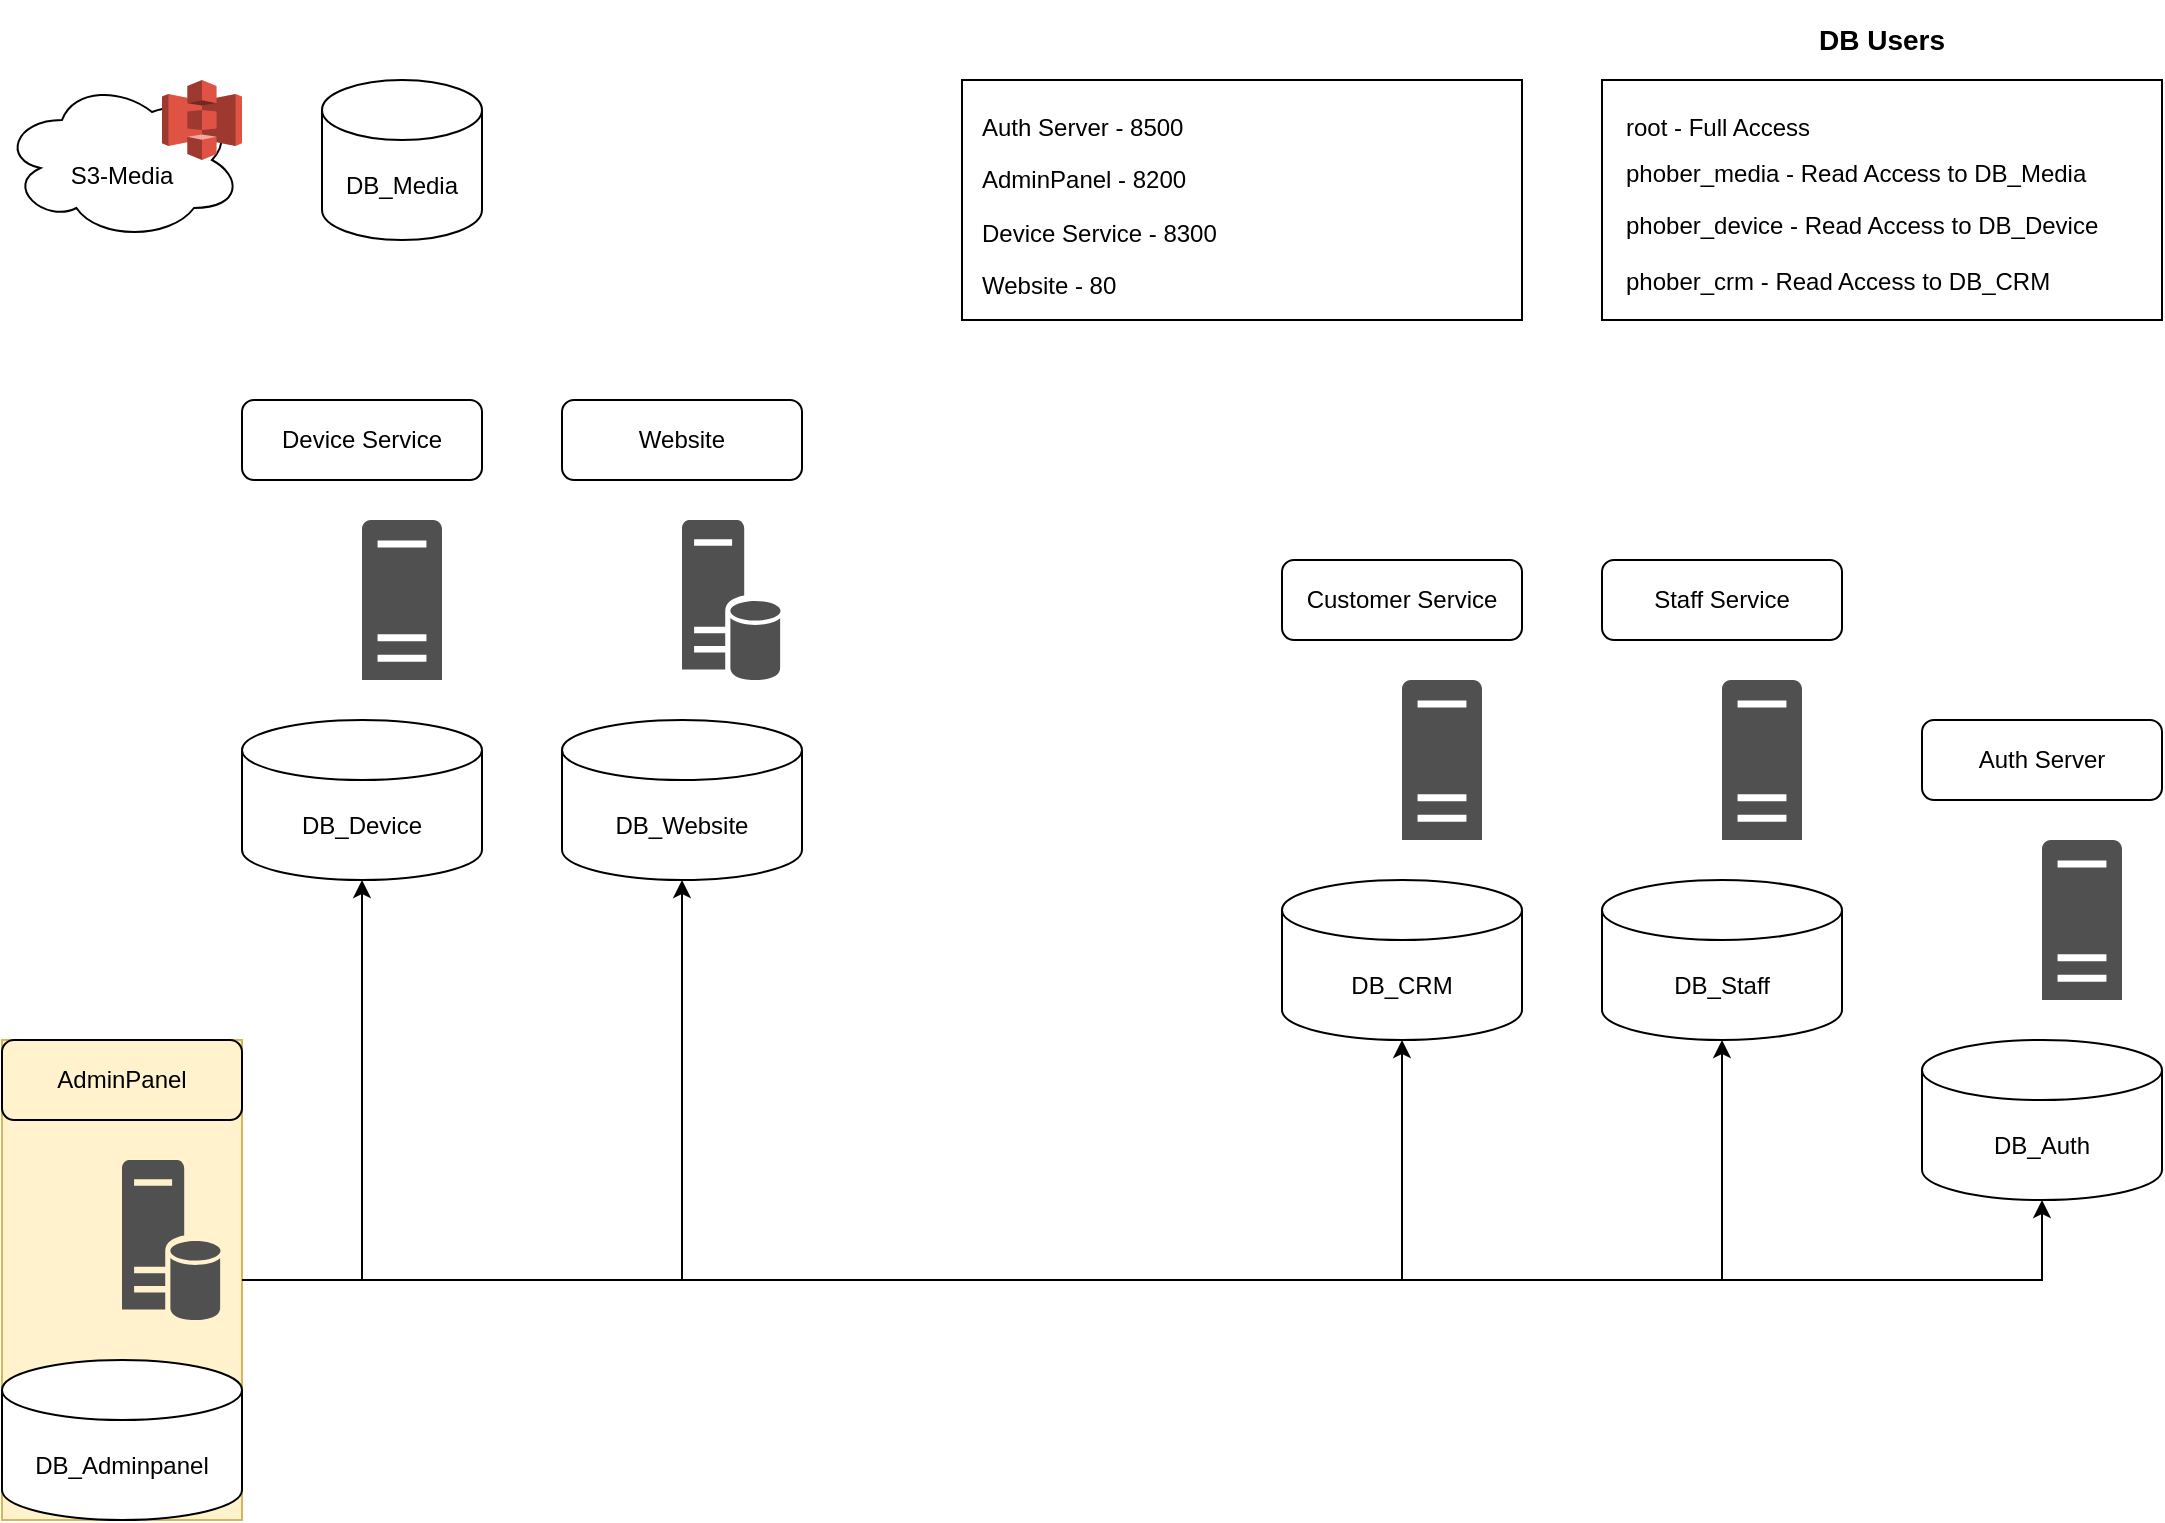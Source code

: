 <mxfile version="17.2.4" type="github" pages="3">
  <diagram id="SwhbsFWj8uXTI4qjEU29" name="Idea">
    <mxGraphModel dx="1171" dy="713" grid="1" gridSize="10" guides="1" tooltips="1" connect="1" arrows="1" fold="1" page="1" pageScale="1" pageWidth="1169" pageHeight="827" math="0" shadow="0">
      <root>
        <mxCell id="0" />
        <mxCell id="1" parent="0" />
        <mxCell id="eUcB_I841KXRyvso8_sk-4" value="DB_Media" style="shape=cylinder3;whiteSpace=wrap;html=1;boundedLbl=1;backgroundOutline=1;size=15;" parent="1" vertex="1">
          <mxGeometry x="200" y="40" width="80" height="80" as="geometry" />
        </mxCell>
        <mxCell id="ug-r2kqgYafla9vCd7H7-11" value="" style="group" parent="1" vertex="1" connectable="0">
          <mxGeometry x="40" y="40" width="120" height="80" as="geometry" />
        </mxCell>
        <mxCell id="eUcB_I841KXRyvso8_sk-5" value="&lt;br&gt;S3-Media" style="ellipse;shape=cloud;whiteSpace=wrap;html=1;" parent="ug-r2kqgYafla9vCd7H7-11" vertex="1">
          <mxGeometry width="120" height="80" as="geometry" />
        </mxCell>
        <mxCell id="187vfeRC4IGOOJgPZB19-1" value="" style="outlineConnect=0;dashed=0;verticalLabelPosition=bottom;verticalAlign=top;align=center;html=1;shape=mxgraph.aws3.s3;fillColor=#E05243;gradientColor=none;" parent="ug-r2kqgYafla9vCd7H7-11" vertex="1">
          <mxGeometry x="80" width="40" height="40" as="geometry" />
        </mxCell>
        <mxCell id="ug-r2kqgYafla9vCd7H7-12" value="" style="group;labelBackgroundColor=none;labelBorderColor=none;fontColor=default;" parent="1" vertex="1" connectable="0">
          <mxGeometry x="40" y="520" width="120" height="240" as="geometry" />
        </mxCell>
        <mxCell id="5u70jstAUNzke8DoentI-11" value="" style="rounded=0;whiteSpace=wrap;html=1;fillColor=#fff2cc;strokeColor=#d6b656;shadow=0;sketch=0;glass=0;" vertex="1" parent="ug-r2kqgYafla9vCd7H7-12">
          <mxGeometry width="120" height="240" as="geometry" />
        </mxCell>
        <mxCell id="eUcB_I841KXRyvso8_sk-1" value="AdminPanel" style="rounded=1;whiteSpace=wrap;html=1;fillColor=none;" parent="ug-r2kqgYafla9vCd7H7-12" vertex="1">
          <mxGeometry width="120" height="40" as="geometry" />
        </mxCell>
        <UserObject label="" id="ug-r2kqgYafla9vCd7H7-4">
          <mxCell style="group" parent="ug-r2kqgYafla9vCd7H7-12" vertex="1" connectable="0">
            <mxGeometry x="10" y="60" width="100" height="80" as="geometry" />
          </mxCell>
        </UserObject>
        <mxCell id="ug-r2kqgYafla9vCd7H7-5" value="" style="sketch=0;pointerEvents=1;shadow=0;dashed=0;html=1;strokeColor=none;fillColor=#505050;labelPosition=center;verticalLabelPosition=bottom;verticalAlign=top;outlineConnect=0;align=center;shape=mxgraph.office.servers.database_server;rounded=0;fontSize=13;" parent="ug-r2kqgYafla9vCd7H7-4" vertex="1">
          <mxGeometry x="50" width="50" height="80" as="geometry" />
        </mxCell>
        <mxCell id="ug-r2kqgYafla9vCd7H7-7" value="" style="shape=image;html=1;verticalAlign=top;verticalLabelPosition=bottom;labelBackgroundColor=#ffffff;imageAspect=0;aspect=fixed;image=https://cdn4.iconfinder.com/data/icons/logos-3/568/php-logo-128.png" parent="ug-r2kqgYafla9vCd7H7-4" vertex="1">
          <mxGeometry x="10" y="10" width="30" height="30" as="geometry" />
        </mxCell>
        <mxCell id="ug-r2kqgYafla9vCd7H7-8" value="" style="shape=image;html=1;verticalAlign=top;verticalLabelPosition=bottom;labelBackgroundColor=#ffffff;imageAspect=0;aspect=fixed;image=https://cdn3.iconfinder.com/data/icons/popular-services-brands/512/laravel-128.png" parent="ug-r2kqgYafla9vCd7H7-4" vertex="1">
          <mxGeometry x="10" y="40" width="30" height="30" as="geometry" />
        </mxCell>
        <mxCell id="ug-r2kqgYafla9vCd7H7-9" value="DB_Adminpanel" style="shape=cylinder3;whiteSpace=wrap;html=1;boundedLbl=1;backgroundOutline=1;size=15;" parent="ug-r2kqgYafla9vCd7H7-12" vertex="1">
          <mxGeometry y="160" width="120" height="80" as="geometry" />
        </mxCell>
        <mxCell id="bWf3XHARxma28C-KWlei-1" value="" style="group" parent="1" vertex="1" connectable="0">
          <mxGeometry x="840" width="280" height="160" as="geometry" />
        </mxCell>
        <mxCell id="ug-r2kqgYafla9vCd7H7-2" value="&lt;p style=&quot;line-height: 0.9 ; font-size: 12px&quot;&gt;&lt;span style=&quot;font-size: 12px&quot;&gt;root - Full Access&lt;/span&gt;&lt;/p&gt;&lt;p style=&quot;line-height: 0.9 ; font-size: 12px&quot;&gt;&lt;span style=&quot;font-size: 12px&quot;&gt;phober_media - Read Access to DB_Media&lt;/span&gt;&lt;br style=&quot;font-size: 12px&quot;&gt;&lt;/p&gt;&lt;p style=&quot;line-height: 1.4 ; font-size: 12px&quot;&gt;phober_device - Read Access to DB_Device&lt;/p&gt;&lt;p style=&quot;line-height: 1.4 ; font-size: 12px&quot;&gt;phober_crm - Read Access to DB_CRM&lt;/p&gt;&lt;p style=&quot;font-size: 12px&quot;&gt;&lt;/p&gt;" style="rounded=0;whiteSpace=wrap;html=1;align=left;verticalAlign=top;fontSize=12;spacingRight=0;spacingLeft=10;" parent="bWf3XHARxma28C-KWlei-1" vertex="1">
          <mxGeometry y="40" width="280" height="120" as="geometry" />
        </mxCell>
        <mxCell id="ug-r2kqgYafla9vCd7H7-3" value="DB Users" style="text;html=1;strokeColor=none;fillColor=none;align=center;verticalAlign=middle;whiteSpace=wrap;rounded=0;fontSize=14;fontStyle=1" parent="bWf3XHARxma28C-KWlei-1" vertex="1">
          <mxGeometry x="80" width="120" height="40" as="geometry" />
        </mxCell>
        <mxCell id="8z5ws6QsDyDKcSSMqBQu-11" value="&lt;p style=&quot;line-height: 1.2&quot;&gt;Auth Server - 8500&lt;/p&gt;&lt;p style=&quot;line-height: 1.2&quot;&gt;&lt;span&gt;AdminPanel - 8200&lt;/span&gt;&lt;/p&gt;&lt;p style=&quot;line-height: 1.2&quot;&gt;&lt;span&gt;Device Service - 8300&lt;/span&gt;&lt;/p&gt;&lt;p style=&quot;line-height: 1.2&quot;&gt;&lt;span&gt;Website - 80&lt;/span&gt;&lt;/p&gt;" style="rounded=0;align=left;labelPosition=center;verticalLabelPosition=middle;verticalAlign=top;spacing=0;spacingLeft=10;spacingTop=0;html=1;whiteSpace=wrap;" parent="1" vertex="1">
          <mxGeometry x="520" y="40" width="280" height="120" as="geometry" />
        </mxCell>
        <mxCell id="5u70jstAUNzke8DoentI-9" value="" style="group" vertex="1" connectable="0" parent="1">
          <mxGeometry x="320" y="200" width="120" height="240" as="geometry" />
        </mxCell>
        <mxCell id="5u70jstAUNzke8DoentI-1" value="" style="group" vertex="1" connectable="0" parent="5u70jstAUNzke8DoentI-9">
          <mxGeometry width="120" height="140" as="geometry" />
        </mxCell>
        <mxCell id="5u70jstAUNzke8DoentI-2" value="Website" style="rounded=1;whiteSpace=wrap;html=1;" vertex="1" parent="5u70jstAUNzke8DoentI-1">
          <mxGeometry width="120" height="40" as="geometry" />
        </mxCell>
        <UserObject label="" id="5u70jstAUNzke8DoentI-3">
          <mxCell style="group" vertex="1" connectable="0" parent="5u70jstAUNzke8DoentI-1">
            <mxGeometry x="10" y="60" width="100" height="80" as="geometry" />
          </mxCell>
        </UserObject>
        <mxCell id="5u70jstAUNzke8DoentI-5" value="" style="shape=image;html=1;verticalAlign=top;verticalLabelPosition=bottom;labelBackgroundColor=#ffffff;imageAspect=0;aspect=fixed;image=https://cdn3.iconfinder.com/data/icons/popular-services-brands/512/laravel-128.png" vertex="1" parent="5u70jstAUNzke8DoentI-3">
          <mxGeometry x="11.88" y="44" width="30" height="30" as="geometry" />
        </mxCell>
        <mxCell id="5u70jstAUNzke8DoentI-6" value="" style="shape=image;html=1;verticalAlign=top;verticalLabelPosition=bottom;labelBackgroundColor=#ffffff;imageAspect=0;aspect=fixed;image=https://cdn4.iconfinder.com/data/icons/logos-3/568/php-logo-128.png" vertex="1" parent="5u70jstAUNzke8DoentI-3">
          <mxGeometry x="11.88" y="10" width="30" height="30" as="geometry" />
        </mxCell>
        <mxCell id="5u70jstAUNzke8DoentI-7" value="" style="sketch=0;pointerEvents=1;shadow=0;dashed=0;html=1;strokeColor=none;fillColor=#505050;labelPosition=center;verticalLabelPosition=bottom;verticalAlign=top;outlineConnect=0;align=center;shape=mxgraph.office.servers.database_server;rounded=0;fontSize=13;" vertex="1" parent="5u70jstAUNzke8DoentI-3">
          <mxGeometry x="50" width="50" height="80" as="geometry" />
        </mxCell>
        <mxCell id="5u70jstAUNzke8DoentI-8" value="DB_Website" style="shape=cylinder3;whiteSpace=wrap;html=1;boundedLbl=1;backgroundOutline=1;size=15;" vertex="1" parent="5u70jstAUNzke8DoentI-9">
          <mxGeometry y="160" width="120" height="80" as="geometry" />
        </mxCell>
        <mxCell id="5u70jstAUNzke8DoentI-10" value="" style="group" vertex="1" connectable="0" parent="1">
          <mxGeometry x="1000" y="360" width="120" height="240" as="geometry" />
        </mxCell>
        <mxCell id="bWf3XHARxma28C-KWlei-2" value="DB_Auth" style="shape=cylinder3;whiteSpace=wrap;html=1;boundedLbl=1;backgroundOutline=1;size=15;" parent="5u70jstAUNzke8DoentI-10" vertex="1">
          <mxGeometry y="160" width="120" height="80" as="geometry" />
        </mxCell>
        <mxCell id="8z5ws6QsDyDKcSSMqBQu-3" value="" style="group" parent="5u70jstAUNzke8DoentI-10" vertex="1" connectable="0">
          <mxGeometry width="120" height="140" as="geometry" />
        </mxCell>
        <mxCell id="8z5ws6QsDyDKcSSMqBQu-4" value="Auth Server" style="rounded=1;whiteSpace=wrap;html=1;" parent="8z5ws6QsDyDKcSSMqBQu-3" vertex="1">
          <mxGeometry width="120" height="40" as="geometry" />
        </mxCell>
        <UserObject label="" id="8z5ws6QsDyDKcSSMqBQu-5">
          <mxCell style="group" parent="8z5ws6QsDyDKcSSMqBQu-3" vertex="1" connectable="0">
            <mxGeometry x="10" y="60" width="100" height="80" as="geometry" />
          </mxCell>
        </UserObject>
        <mxCell id="8z5ws6QsDyDKcSSMqBQu-6" value="" style="sketch=0;pointerEvents=1;shadow=0;dashed=0;html=1;strokeColor=none;fillColor=#505050;labelPosition=center;verticalLabelPosition=bottom;verticalAlign=top;outlineConnect=0;align=center;shape=mxgraph.office.servers.server_generic;" parent="8z5ws6QsDyDKcSSMqBQu-5" vertex="1">
          <mxGeometry x="50" width="40" height="80" as="geometry" />
        </mxCell>
        <mxCell id="8z5ws6QsDyDKcSSMqBQu-9" value="" style="shape=image;verticalLabelPosition=bottom;labelBackgroundColor=default;verticalAlign=top;aspect=fixed;imageAspect=0;image=https://cdn.freebiesupply.com/logos/large/2x/lumen-1-logo-png-transparent.png;" parent="8z5ws6QsDyDKcSSMqBQu-5" vertex="1">
          <mxGeometry x="19.41" y="44" width="14.94" height="30" as="geometry" />
        </mxCell>
        <mxCell id="8z5ws6QsDyDKcSSMqBQu-10" value="" style="shape=image;html=1;verticalAlign=top;verticalLabelPosition=bottom;labelBackgroundColor=#ffffff;imageAspect=0;aspect=fixed;image=https://cdn4.iconfinder.com/data/icons/logos-3/568/php-logo-128.png" parent="8z5ws6QsDyDKcSSMqBQu-5" vertex="1">
          <mxGeometry x="11.88" y="10" width="30" height="30" as="geometry" />
        </mxCell>
        <mxCell id="5u70jstAUNzke8DoentI-18" value="" style="group" vertex="1" connectable="0" parent="1">
          <mxGeometry x="680" y="280" width="120" height="240" as="geometry" />
        </mxCell>
        <mxCell id="5u70jstAUNzke8DoentI-12" value="" style="group" vertex="1" connectable="0" parent="5u70jstAUNzke8DoentI-18">
          <mxGeometry width="120" height="140" as="geometry" />
        </mxCell>
        <mxCell id="5u70jstAUNzke8DoentI-13" value="Customer Service" style="rounded=1;whiteSpace=wrap;html=1;" vertex="1" parent="5u70jstAUNzke8DoentI-12">
          <mxGeometry width="120" height="40" as="geometry" />
        </mxCell>
        <UserObject label="" id="5u70jstAUNzke8DoentI-14">
          <mxCell style="group" vertex="1" connectable="0" parent="5u70jstAUNzke8DoentI-12">
            <mxGeometry x="10" y="60" width="100" height="80" as="geometry" />
          </mxCell>
        </UserObject>
        <mxCell id="5u70jstAUNzke8DoentI-15" value="" style="sketch=0;pointerEvents=1;shadow=0;dashed=0;html=1;strokeColor=none;fillColor=#505050;labelPosition=center;verticalLabelPosition=bottom;verticalAlign=top;outlineConnect=0;align=center;shape=mxgraph.office.servers.server_generic;" vertex="1" parent="5u70jstAUNzke8DoentI-14">
          <mxGeometry x="50" width="40" height="80" as="geometry" />
        </mxCell>
        <mxCell id="5u70jstAUNzke8DoentI-16" value="" style="shape=image;html=1;verticalAlign=top;verticalLabelPosition=bottom;labelBackgroundColor=#ffffff;imageAspect=0;aspect=fixed;image=https://cdn3.iconfinder.com/data/icons/popular-services-brands/512/laravel-128.png" vertex="1" parent="5u70jstAUNzke8DoentI-14">
          <mxGeometry x="11.88" y="44" width="30" height="30" as="geometry" />
        </mxCell>
        <mxCell id="5u70jstAUNzke8DoentI-17" value="" style="shape=image;html=1;verticalAlign=top;verticalLabelPosition=bottom;labelBackgroundColor=#ffffff;imageAspect=0;aspect=fixed;image=https://cdn4.iconfinder.com/data/icons/logos-3/568/php-logo-128.png" vertex="1" parent="5u70jstAUNzke8DoentI-14">
          <mxGeometry x="11.88" y="10" width="30" height="30" as="geometry" />
        </mxCell>
        <mxCell id="187vfeRC4IGOOJgPZB19-2" value="DB_CRM" style="shape=cylinder3;whiteSpace=wrap;html=1;boundedLbl=1;backgroundOutline=1;size=15;" parent="5u70jstAUNzke8DoentI-18" vertex="1">
          <mxGeometry y="160" width="120" height="80" as="geometry" />
        </mxCell>
        <mxCell id="5u70jstAUNzke8DoentI-19" value="" style="group" vertex="1" connectable="0" parent="1">
          <mxGeometry x="160" y="200" width="120" height="240" as="geometry" />
        </mxCell>
        <UserObject label="DB_Device" link="data:page/id,oKnwQTFBax4LxAPXSYCq" id="eUcB_I841KXRyvso8_sk-2">
          <mxCell style="shape=cylinder3;whiteSpace=wrap;html=1;boundedLbl=1;backgroundOutline=1;size=15;" parent="5u70jstAUNzke8DoentI-19" vertex="1">
            <mxGeometry y="160" width="120" height="80" as="geometry" />
          </mxCell>
        </UserObject>
        <mxCell id="ug-r2kqgYafla9vCd7H7-27" value="" style="group" parent="5u70jstAUNzke8DoentI-19" vertex="1" connectable="0">
          <mxGeometry width="120" height="140" as="geometry" />
        </mxCell>
        <mxCell id="ug-r2kqgYafla9vCd7H7-18" value="Device Service" style="rounded=1;whiteSpace=wrap;html=1;" parent="ug-r2kqgYafla9vCd7H7-27" vertex="1">
          <mxGeometry width="120" height="40" as="geometry" />
        </mxCell>
        <UserObject label="" id="ug-r2kqgYafla9vCd7H7-19">
          <mxCell style="group" parent="ug-r2kqgYafla9vCd7H7-27" vertex="1" connectable="0">
            <mxGeometry x="10" y="60" width="100" height="80" as="geometry" />
          </mxCell>
        </UserObject>
        <mxCell id="ug-r2kqgYafla9vCd7H7-24" value="" style="sketch=0;pointerEvents=1;shadow=0;dashed=0;html=1;strokeColor=none;fillColor=#505050;labelPosition=center;verticalLabelPosition=bottom;verticalAlign=top;outlineConnect=0;align=center;shape=mxgraph.office.servers.server_generic;" parent="ug-r2kqgYafla9vCd7H7-19" vertex="1">
          <mxGeometry x="50" width="40" height="80" as="geometry" />
        </mxCell>
        <mxCell id="8z5ws6QsDyDKcSSMqBQu-1" value="" style="shape=image;html=1;verticalAlign=top;verticalLabelPosition=bottom;labelBackgroundColor=#ffffff;imageAspect=0;aspect=fixed;image=https://cdn3.iconfinder.com/data/icons/popular-services-brands/512/laravel-128.png" parent="ug-r2kqgYafla9vCd7H7-19" vertex="1">
          <mxGeometry x="11.88" y="44" width="30" height="30" as="geometry" />
        </mxCell>
        <mxCell id="8z5ws6QsDyDKcSSMqBQu-2" value="" style="shape=image;html=1;verticalAlign=top;verticalLabelPosition=bottom;labelBackgroundColor=#ffffff;imageAspect=0;aspect=fixed;image=https://cdn4.iconfinder.com/data/icons/logos-3/568/php-logo-128.png" parent="ug-r2kqgYafla9vCd7H7-19" vertex="1">
          <mxGeometry x="11.88" y="10" width="30" height="30" as="geometry" />
        </mxCell>
        <mxCell id="5u70jstAUNzke8DoentI-26" value="" style="group" vertex="1" connectable="0" parent="1">
          <mxGeometry x="840" y="280" width="120" height="240" as="geometry" />
        </mxCell>
        <mxCell id="ug-r2kqgYafla9vCd7H7-10" value="DB_Staff" style="shape=cylinder3;whiteSpace=wrap;html=1;boundedLbl=1;backgroundOutline=1;size=15;" parent="5u70jstAUNzke8DoentI-26" vertex="1">
          <mxGeometry y="160" width="120" height="80" as="geometry" />
        </mxCell>
        <mxCell id="5u70jstAUNzke8DoentI-20" value="" style="group" vertex="1" connectable="0" parent="5u70jstAUNzke8DoentI-26">
          <mxGeometry width="120" height="140" as="geometry" />
        </mxCell>
        <mxCell id="5u70jstAUNzke8DoentI-21" value="Staff Service" style="rounded=1;whiteSpace=wrap;html=1;" vertex="1" parent="5u70jstAUNzke8DoentI-20">
          <mxGeometry width="120" height="40" as="geometry" />
        </mxCell>
        <UserObject label="" id="5u70jstAUNzke8DoentI-22">
          <mxCell style="group" vertex="1" connectable="0" parent="5u70jstAUNzke8DoentI-20">
            <mxGeometry x="10" y="60" width="100" height="80" as="geometry" />
          </mxCell>
        </UserObject>
        <mxCell id="5u70jstAUNzke8DoentI-23" value="" style="sketch=0;pointerEvents=1;shadow=0;dashed=0;html=1;strokeColor=none;fillColor=#505050;labelPosition=center;verticalLabelPosition=bottom;verticalAlign=top;outlineConnect=0;align=center;shape=mxgraph.office.servers.server_generic;" vertex="1" parent="5u70jstAUNzke8DoentI-22">
          <mxGeometry x="50" width="40" height="80" as="geometry" />
        </mxCell>
        <mxCell id="5u70jstAUNzke8DoentI-24" value="" style="shape=image;html=1;verticalAlign=top;verticalLabelPosition=bottom;labelBackgroundColor=#ffffff;imageAspect=0;aspect=fixed;image=https://cdn3.iconfinder.com/data/icons/popular-services-brands/512/laravel-128.png" vertex="1" parent="5u70jstAUNzke8DoentI-22">
          <mxGeometry x="11.88" y="44" width="30" height="30" as="geometry" />
        </mxCell>
        <mxCell id="5u70jstAUNzke8DoentI-25" value="" style="shape=image;html=1;verticalAlign=top;verticalLabelPosition=bottom;labelBackgroundColor=#ffffff;imageAspect=0;aspect=fixed;image=https://cdn4.iconfinder.com/data/icons/logos-3/568/php-logo-128.png" vertex="1" parent="5u70jstAUNzke8DoentI-22">
          <mxGeometry x="11.88" y="10" width="30" height="30" as="geometry" />
        </mxCell>
        <mxCell id="5u70jstAUNzke8DoentI-29" value="" style="endArrow=classic;html=1;rounded=0;entryX=0.5;entryY=1;entryDx=0;entryDy=0;entryPerimeter=0;exitX=1;exitY=0.5;exitDx=0;exitDy=0;edgeStyle=orthogonalEdgeStyle;" edge="1" parent="1" source="5u70jstAUNzke8DoentI-11" target="bWf3XHARxma28C-KWlei-2">
          <mxGeometry width="50" height="50" relative="1" as="geometry">
            <mxPoint x="530" y="470" as="sourcePoint" />
            <mxPoint x="580" y="420" as="targetPoint" />
          </mxGeometry>
        </mxCell>
        <mxCell id="5u70jstAUNzke8DoentI-30" value="" style="endArrow=classic;html=1;rounded=0;entryX=0.5;entryY=1;entryDx=0;entryDy=0;entryPerimeter=0;edgeStyle=orthogonalEdgeStyle;exitX=1;exitY=0.5;exitDx=0;exitDy=0;" edge="1" parent="1" source="5u70jstAUNzke8DoentI-11" target="ug-r2kqgYafla9vCd7H7-10">
          <mxGeometry width="50" height="50" relative="1" as="geometry">
            <mxPoint x="510" y="550" as="sourcePoint" />
            <mxPoint x="560" y="500" as="targetPoint" />
          </mxGeometry>
        </mxCell>
        <mxCell id="5u70jstAUNzke8DoentI-31" value="" style="endArrow=classic;html=1;rounded=0;entryX=0.5;entryY=1;entryDx=0;entryDy=0;entryPerimeter=0;edgeStyle=orthogonalEdgeStyle;exitX=1;exitY=0.5;exitDx=0;exitDy=0;" edge="1" parent="1" source="5u70jstAUNzke8DoentI-11" target="187vfeRC4IGOOJgPZB19-2">
          <mxGeometry width="50" height="50" relative="1" as="geometry">
            <mxPoint x="170" y="650" as="sourcePoint" />
            <mxPoint x="750" y="450" as="targetPoint" />
          </mxGeometry>
        </mxCell>
        <mxCell id="5u70jstAUNzke8DoentI-32" value="" style="endArrow=classic;html=1;rounded=0;entryX=0.5;entryY=1;entryDx=0;entryDy=0;entryPerimeter=0;edgeStyle=orthogonalEdgeStyle;exitX=1;exitY=0.5;exitDx=0;exitDy=0;" edge="1" parent="1" source="5u70jstAUNzke8DoentI-11" target="5u70jstAUNzke8DoentI-8">
          <mxGeometry width="50" height="50" relative="1" as="geometry">
            <mxPoint x="180" y="660" as="sourcePoint" />
            <mxPoint x="760" y="460" as="targetPoint" />
          </mxGeometry>
        </mxCell>
        <mxCell id="5u70jstAUNzke8DoentI-33" value="" style="endArrow=classic;html=1;rounded=0;entryX=0.5;entryY=1;entryDx=0;entryDy=0;entryPerimeter=0;edgeStyle=orthogonalEdgeStyle;exitX=1;exitY=0.5;exitDx=0;exitDy=0;" edge="1" parent="1" source="5u70jstAUNzke8DoentI-11" target="eUcB_I841KXRyvso8_sk-2">
          <mxGeometry width="50" height="50" relative="1" as="geometry">
            <mxPoint x="190" y="670" as="sourcePoint" />
            <mxPoint x="770" y="470" as="targetPoint" />
          </mxGeometry>
        </mxCell>
      </root>
    </mxGraphModel>
  </diagram>
  <diagram id="oKnwQTFBax4LxAPXSYCq" name="DB_Device">
    <mxGraphModel dx="1191" dy="713" grid="1" gridSize="10" guides="1" tooltips="1" connect="1" arrows="1" fold="1" page="1" pageScale="1" pageWidth="1169" pageHeight="827" math="0" shadow="0">
      <root>
        <mxCell id="dE-zyYR7kbtWVNNINpA2-0" />
        <mxCell id="dE-zyYR7kbtWVNNINpA2-1" parent="dE-zyYR7kbtWVNNINpA2-0" />
        <mxCell id="dE-zyYR7kbtWVNNINpA2-2" value="" style="group" parent="dE-zyYR7kbtWVNNINpA2-1" vertex="1" connectable="0">
          <mxGeometry x="10" y="190" width="60" height="100" as="geometry" />
        </mxCell>
        <mxCell id="dE-zyYR7kbtWVNNINpA2-3" value="" style="group" parent="dE-zyYR7kbtWVNNINpA2-2" vertex="1" connectable="0">
          <mxGeometry width="60" height="100" as="geometry" />
        </mxCell>
        <mxCell id="dE-zyYR7kbtWVNNINpA2-4" value="" style="sketch=0;shadow=0;dashed=0;html=1;strokeColor=none;fillColor=#505050;labelPosition=center;verticalLabelPosition=bottom;verticalAlign=top;outlineConnect=0;align=center;shape=mxgraph.office.databases.database_mini_3;rounded=0;fontSize=13;fontColor=#0066CC;" parent="dE-zyYR7kbtWVNNINpA2-3" vertex="1">
          <mxGeometry x="12.5" width="35" height="57" as="geometry" />
        </mxCell>
        <mxCell id="dE-zyYR7kbtWVNNINpA2-5" value="Games" style="text;html=1;strokeColor=none;fillColor=none;align=center;verticalAlign=middle;whiteSpace=wrap;rounded=0;fontSize=13;fontColor=#000000;" parent="dE-zyYR7kbtWVNNINpA2-3" vertex="1">
          <mxGeometry y="70" width="60" height="30" as="geometry" />
        </mxCell>
        <mxCell id="dE-zyYR7kbtWVNNINpA2-6" value="" style="group" parent="dE-zyYR7kbtWVNNINpA2-1" vertex="1" connectable="0">
          <mxGeometry x="220" y="10" width="60" height="100" as="geometry" />
        </mxCell>
        <mxCell id="dE-zyYR7kbtWVNNINpA2-7" value="" style="sketch=0;shadow=0;dashed=0;html=1;strokeColor=none;fillColor=#505050;labelPosition=center;verticalLabelPosition=bottom;verticalAlign=top;outlineConnect=0;align=center;shape=mxgraph.office.databases.database_mini_3;rounded=0;fontSize=13;fontColor=#0066CC;" parent="dE-zyYR7kbtWVNNINpA2-6" vertex="1">
          <mxGeometry x="12.5" width="35" height="57" as="geometry" />
        </mxCell>
        <mxCell id="dE-zyYR7kbtWVNNINpA2-8" value="Devices" style="text;html=1;strokeColor=none;fillColor=none;align=center;verticalAlign=middle;whiteSpace=wrap;rounded=0;fontSize=13;fontColor=#000000;" parent="dE-zyYR7kbtWVNNINpA2-6" vertex="1">
          <mxGeometry y="70" width="60" height="30" as="geometry" />
        </mxCell>
        <mxCell id="dE-zyYR7kbtWVNNINpA2-9" value="" style="group" parent="dE-zyYR7kbtWVNNINpA2-1" vertex="1" connectable="0">
          <mxGeometry x="415" y="190" width="60" height="100" as="geometry" />
        </mxCell>
        <mxCell id="dE-zyYR7kbtWVNNINpA2-10" value="" style="group" parent="dE-zyYR7kbtWVNNINpA2-9" vertex="1" connectable="0">
          <mxGeometry width="60" height="100" as="geometry" />
        </mxCell>
        <mxCell id="dE-zyYR7kbtWVNNINpA2-11" value="" style="sketch=0;shadow=0;dashed=0;html=1;strokeColor=none;fillColor=#505050;labelPosition=center;verticalLabelPosition=bottom;verticalAlign=top;outlineConnect=0;align=center;shape=mxgraph.office.databases.database_mini_3;rounded=0;fontSize=13;fontColor=#0066CC;" parent="dE-zyYR7kbtWVNNINpA2-10" vertex="1">
          <mxGeometry x="12.5" width="35" height="57" as="geometry" />
        </mxCell>
        <mxCell id="dE-zyYR7kbtWVNNINpA2-12" value="Instances" style="text;html=1;strokeColor=none;fillColor=none;align=center;verticalAlign=middle;whiteSpace=wrap;rounded=0;fontSize=13;fontColor=#000000;" parent="dE-zyYR7kbtWVNNINpA2-10" vertex="1">
          <mxGeometry y="70" width="60" height="30" as="geometry" />
        </mxCell>
        <mxCell id="dE-zyYR7kbtWVNNINpA2-13" style="edgeStyle=none;rounded=1;orthogonalLoop=1;jettySize=auto;html=1;fontSize=13;fontColor=#000000;startArrow=classic;startFill=1;endArrow=classic;endFill=1;strokeColor=#000000;" parent="dE-zyYR7kbtWVNNINpA2-1" source="dE-zyYR7kbtWVNNINpA2-4" target="dE-zyYR7kbtWVNNINpA2-7" edge="1">
          <mxGeometry relative="1" as="geometry" />
        </mxCell>
        <mxCell id="dE-zyYR7kbtWVNNINpA2-14" value="Many To Many" style="rounded=1;whiteSpace=wrap;html=1;fontSize=13;strokeWidth=1;gradientDirection=north;verticalAlign=top;" parent="dE-zyYR7kbtWVNNINpA2-1" vertex="1">
          <mxGeometry x="80" y="120" width="110" height="30" as="geometry" />
        </mxCell>
        <mxCell id="dE-zyYR7kbtWVNNINpA2-15" style="edgeStyle=none;rounded=1;orthogonalLoop=1;jettySize=auto;html=1;fontSize=13;fontColor=#000000;startArrow=classic;startFill=1;endArrow=none;endFill=0;strokeColor=#000000;" parent="dE-zyYR7kbtWVNNINpA2-1" source="dE-zyYR7kbtWVNNINpA2-11" target="dE-zyYR7kbtWVNNINpA2-7" edge="1">
          <mxGeometry relative="1" as="geometry" />
        </mxCell>
        <mxCell id="dE-zyYR7kbtWVNNINpA2-16" value="games" style="swimlane;fontStyle=0;childLayout=stackLayout;horizontal=1;startSize=26;fillColor=#e0e0e0;horizontalStack=0;resizeParent=1;resizeLast=0;collapsible=1;marginBottom=0;swimlaneFillColor=#ffffff;align=center;" parent="dE-zyYR7kbtWVNNINpA2-1" vertex="1">
          <mxGeometry x="40" y="560" width="210" height="260" as="geometry">
            <mxRectangle x="40" y="560" width="70" height="26" as="alternateBounds" />
          </mxGeometry>
        </mxCell>
        <mxCell id="dE-zyYR7kbtWVNNINpA2-17" value="id" style="shape=partialRectangle;top=0;left=0;right=0;bottom=0;align=left;verticalAlign=top;spacingTop=-2;fillColor=none;spacingLeft=64;spacingRight=4;overflow=hidden;rotatable=0;points=[[0,0.5],[1,0.5]];portConstraint=eastwest;dropTarget=0;" parent="dE-zyYR7kbtWVNNINpA2-16" vertex="1">
          <mxGeometry y="26" width="210" height="26" as="geometry" />
        </mxCell>
        <mxCell id="dE-zyYR7kbtWVNNINpA2-18" value="" style="shape=partialRectangle;top=0;left=0;bottom=0;fillColor=none;align=left;verticalAlign=middle;spacingLeft=4;spacingRight=4;overflow=hidden;rotatable=180;points=[];portConstraint=eastwest;part=1;" parent="dE-zyYR7kbtWVNNINpA2-17" vertex="1" connectable="0">
          <mxGeometry width="54" height="26" as="geometry" />
        </mxCell>
        <mxCell id="dE-zyYR7kbtWVNNINpA2-19" value="name" style="shape=partialRectangle;top=0;left=0;right=0;bottom=0;align=left;verticalAlign=top;spacingTop=-2;fillColor=none;spacingLeft=64;spacingRight=4;overflow=hidden;rotatable=0;points=[[0,0.5],[1,0.5]];portConstraint=eastwest;dropTarget=0;" parent="dE-zyYR7kbtWVNNINpA2-16" vertex="1">
          <mxGeometry y="52" width="210" height="26" as="geometry" />
        </mxCell>
        <mxCell id="dE-zyYR7kbtWVNNINpA2-20" value="" style="shape=partialRectangle;top=0;left=0;bottom=0;fillColor=none;align=left;verticalAlign=middle;spacingLeft=4;spacingRight=4;overflow=hidden;rotatable=180;points=[];portConstraint=eastwest;part=1;" parent="dE-zyYR7kbtWVNNINpA2-19" vertex="1" connectable="0">
          <mxGeometry width="54" height="26" as="geometry" />
        </mxCell>
        <mxCell id="dE-zyYR7kbtWVNNINpA2-21" value="slug" style="shape=partialRectangle;top=0;left=0;right=0;bottom=0;align=left;verticalAlign=top;spacingTop=-2;fillColor=none;spacingLeft=64;spacingRight=4;overflow=hidden;rotatable=0;points=[[0,0.5],[1,0.5]];portConstraint=eastwest;dropTarget=0;" parent="dE-zyYR7kbtWVNNINpA2-16" vertex="1">
          <mxGeometry y="78" width="210" height="26" as="geometry" />
        </mxCell>
        <mxCell id="dE-zyYR7kbtWVNNINpA2-22" value="" style="shape=partialRectangle;top=0;left=0;bottom=0;fillColor=none;align=left;verticalAlign=middle;spacingLeft=4;spacingRight=4;overflow=hidden;rotatable=180;points=[];portConstraint=eastwest;part=1;" parent="dE-zyYR7kbtWVNNINpA2-21" vertex="1" connectable="0">
          <mxGeometry width="54" height="26" as="geometry" />
        </mxCell>
        <mxCell id="dE-zyYR7kbtWVNNINpA2-23" value="video" style="shape=partialRectangle;top=0;left=0;right=0;bottom=0;align=left;verticalAlign=top;spacingTop=-2;fillColor=none;spacingLeft=64;spacingRight=4;overflow=hidden;rotatable=0;points=[[0,0.5],[1,0.5]];portConstraint=eastwest;dropTarget=0;" parent="dE-zyYR7kbtWVNNINpA2-16" vertex="1">
          <mxGeometry y="104" width="210" height="26" as="geometry" />
        </mxCell>
        <mxCell id="dE-zyYR7kbtWVNNINpA2-24" value="" style="shape=partialRectangle;top=0;left=0;bottom=0;fillColor=none;align=left;verticalAlign=middle;spacingLeft=4;spacingRight=4;overflow=hidden;rotatable=180;points=[];portConstraint=eastwest;part=1;" parent="dE-zyYR7kbtWVNNINpA2-23" vertex="1" connectable="0">
          <mxGeometry width="54" height="26" as="geometry" />
        </mxCell>
        <mxCell id="dE-zyYR7kbtWVNNINpA2-25" value="description" style="shape=partialRectangle;top=0;left=0;right=0;bottom=0;align=left;verticalAlign=top;spacingTop=-2;fillColor=none;spacingLeft=64;spacingRight=4;overflow=hidden;rotatable=0;points=[[0,0.5],[1,0.5]];portConstraint=eastwest;dropTarget=0;" parent="dE-zyYR7kbtWVNNINpA2-16" vertex="1">
          <mxGeometry y="130" width="210" height="26" as="geometry" />
        </mxCell>
        <mxCell id="dE-zyYR7kbtWVNNINpA2-26" value="" style="shape=partialRectangle;top=0;left=0;bottom=0;fillColor=none;align=left;verticalAlign=middle;spacingLeft=4;spacingRight=4;overflow=hidden;rotatable=180;points=[];portConstraint=eastwest;part=1;" parent="dE-zyYR7kbtWVNNINpA2-25" vertex="1" connectable="0">
          <mxGeometry width="54" height="26" as="geometry" />
        </mxCell>
        <mxCell id="dE-zyYR7kbtWVNNINpA2-27" value="rating" style="shape=partialRectangle;top=0;left=0;right=0;bottom=0;align=left;verticalAlign=top;spacingTop=-2;fillColor=none;spacingLeft=64;spacingRight=4;overflow=hidden;rotatable=0;points=[[0,0.5],[1,0.5]];portConstraint=eastwest;dropTarget=0;" parent="dE-zyYR7kbtWVNNINpA2-16" vertex="1">
          <mxGeometry y="156" width="210" height="26" as="geometry" />
        </mxCell>
        <mxCell id="dE-zyYR7kbtWVNNINpA2-28" value="" style="shape=partialRectangle;top=0;left=0;bottom=0;fillColor=none;align=left;verticalAlign=middle;spacingLeft=4;spacingRight=4;overflow=hidden;rotatable=180;points=[];portConstraint=eastwest;part=1;" parent="dE-zyYR7kbtWVNNINpA2-27" vertex="1" connectable="0">
          <mxGeometry width="54" height="26" as="geometry" />
        </mxCell>
        <mxCell id="dE-zyYR7kbtWVNNINpA2-29" value="multiplayer" style="shape=partialRectangle;top=0;left=0;right=0;bottom=0;align=left;verticalAlign=top;spacingTop=-2;fillColor=none;spacingLeft=64;spacingRight=4;overflow=hidden;rotatable=0;points=[[0,0.5],[1,0.5]];portConstraint=eastwest;dropTarget=0;" parent="dE-zyYR7kbtWVNNINpA2-16" vertex="1">
          <mxGeometry y="182" width="210" height="26" as="geometry" />
        </mxCell>
        <mxCell id="dE-zyYR7kbtWVNNINpA2-30" value="" style="shape=partialRectangle;top=0;left=0;bottom=0;fillColor=none;align=left;verticalAlign=middle;spacingLeft=4;spacingRight=4;overflow=hidden;rotatable=180;points=[];portConstraint=eastwest;part=1;" parent="dE-zyYR7kbtWVNNINpA2-29" vertex="1" connectable="0">
          <mxGeometry width="54" height="26" as="geometry" />
        </mxCell>
        <mxCell id="dE-zyYR7kbtWVNNINpA2-31" value="created_at" style="shape=partialRectangle;top=0;left=0;right=0;bottom=0;align=left;verticalAlign=top;spacingTop=-2;fillColor=none;spacingLeft=64;spacingRight=4;overflow=hidden;rotatable=0;points=[[0,0.5],[1,0.5]];portConstraint=eastwest;dropTarget=0;" parent="dE-zyYR7kbtWVNNINpA2-16" vertex="1">
          <mxGeometry y="208" width="210" height="26" as="geometry" />
        </mxCell>
        <mxCell id="dE-zyYR7kbtWVNNINpA2-32" value="" style="shape=partialRectangle;top=0;left=0;bottom=0;fillColor=none;align=left;verticalAlign=middle;spacingLeft=4;spacingRight=4;overflow=hidden;rotatable=180;points=[];portConstraint=eastwest;part=1;" parent="dE-zyYR7kbtWVNNINpA2-31" vertex="1" connectable="0">
          <mxGeometry width="54" height="26" as="geometry" />
        </mxCell>
        <mxCell id="dE-zyYR7kbtWVNNINpA2-33" value="updated_at" style="shape=partialRectangle;top=0;left=0;right=0;bottom=0;align=left;verticalAlign=top;spacingTop=-2;fillColor=none;spacingLeft=64;spacingRight=4;overflow=hidden;rotatable=0;points=[[0,0.5],[1,0.5]];portConstraint=eastwest;dropTarget=0;" parent="dE-zyYR7kbtWVNNINpA2-16" vertex="1">
          <mxGeometry y="234" width="210" height="26" as="geometry" />
        </mxCell>
        <mxCell id="dE-zyYR7kbtWVNNINpA2-34" value="" style="shape=partialRectangle;top=0;left=0;bottom=0;fillColor=none;align=left;verticalAlign=middle;spacingLeft=4;spacingRight=4;overflow=hidden;rotatable=180;points=[];portConstraint=eastwest;part=1;" parent="dE-zyYR7kbtWVNNINpA2-33" vertex="1" connectable="0">
          <mxGeometry width="54" height="26" as="geometry" />
        </mxCell>
        <mxCell id="dE-zyYR7kbtWVNNINpA2-35" value="devices" style="swimlane;fontStyle=0;childLayout=stackLayout;horizontal=1;startSize=26;fillColor=#e0e0e0;horizontalStack=0;resizeParent=1;resizeLast=0;collapsible=1;marginBottom=0;swimlaneFillColor=#ffffff;align=center;" parent="dE-zyYR7kbtWVNNINpA2-1" vertex="1">
          <mxGeometry x="600" y="560" width="150" height="130" as="geometry">
            <mxRectangle x="600" y="560" width="70" height="26" as="alternateBounds" />
          </mxGeometry>
        </mxCell>
        <mxCell id="dE-zyYR7kbtWVNNINpA2-36" value="id" style="shape=partialRectangle;top=0;left=0;right=0;bottom=0;align=left;verticalAlign=top;spacingTop=-2;fillColor=none;spacingLeft=64;spacingRight=4;overflow=hidden;rotatable=0;points=[[0,0.5],[1,0.5]];portConstraint=eastwest;dropTarget=0;" parent="dE-zyYR7kbtWVNNINpA2-35" vertex="1">
          <mxGeometry y="26" width="150" height="26" as="geometry" />
        </mxCell>
        <mxCell id="dE-zyYR7kbtWVNNINpA2-37" value="" style="shape=partialRectangle;top=0;left=0;bottom=0;fillColor=none;align=left;verticalAlign=middle;spacingLeft=4;spacingRight=4;overflow=hidden;rotatable=180;points=[];portConstraint=eastwest;part=1;" parent="dE-zyYR7kbtWVNNINpA2-36" vertex="1" connectable="0">
          <mxGeometry width="54" height="26" as="geometry" />
        </mxCell>
        <mxCell id="dE-zyYR7kbtWVNNINpA2-38" value="name" style="shape=partialRectangle;top=0;left=0;right=0;bottom=0;align=left;verticalAlign=top;spacingTop=-2;fillColor=none;spacingLeft=64;spacingRight=4;overflow=hidden;rotatable=0;points=[[0,0.5],[1,0.5]];portConstraint=eastwest;dropTarget=0;" parent="dE-zyYR7kbtWVNNINpA2-35" vertex="1">
          <mxGeometry y="52" width="150" height="26" as="geometry" />
        </mxCell>
        <mxCell id="dE-zyYR7kbtWVNNINpA2-39" value="" style="shape=partialRectangle;top=0;left=0;bottom=0;fillColor=none;align=left;verticalAlign=middle;spacingLeft=4;spacingRight=4;overflow=hidden;rotatable=180;points=[];portConstraint=eastwest;part=1;" parent="dE-zyYR7kbtWVNNINpA2-38" vertex="1" connectable="0">
          <mxGeometry width="54" height="26" as="geometry" />
        </mxCell>
        <mxCell id="dE-zyYR7kbtWVNNINpA2-40" value="slug" style="shape=partialRectangle;top=0;left=0;right=0;bottom=0;align=left;verticalAlign=top;spacingTop=-2;fillColor=none;spacingLeft=64;spacingRight=4;overflow=hidden;rotatable=0;points=[[0,0.5],[1,0.5]];portConstraint=eastwest;dropTarget=0;" parent="dE-zyYR7kbtWVNNINpA2-35" vertex="1">
          <mxGeometry y="78" width="150" height="26" as="geometry" />
        </mxCell>
        <mxCell id="dE-zyYR7kbtWVNNINpA2-41" value="" style="shape=partialRectangle;top=0;left=0;bottom=0;fillColor=none;align=left;verticalAlign=middle;spacingLeft=4;spacingRight=4;overflow=hidden;rotatable=180;points=[];portConstraint=eastwest;part=1;" parent="dE-zyYR7kbtWVNNINpA2-40" vertex="1" connectable="0">
          <mxGeometry width="54" height="26" as="geometry" />
        </mxCell>
        <mxCell id="dE-zyYR7kbtWVNNINpA2-42" value="description" style="shape=partialRectangle;top=0;left=0;right=0;bottom=0;align=left;verticalAlign=top;spacingTop=-2;fillColor=none;spacingLeft=64;spacingRight=4;overflow=hidden;rotatable=0;points=[[0,0.5],[1,0.5]];portConstraint=eastwest;dropTarget=0;" parent="dE-zyYR7kbtWVNNINpA2-35" vertex="1">
          <mxGeometry y="104" width="150" height="26" as="geometry" />
        </mxCell>
        <mxCell id="dE-zyYR7kbtWVNNINpA2-43" value="" style="shape=partialRectangle;top=0;left=0;bottom=0;fillColor=none;align=left;verticalAlign=middle;spacingLeft=4;spacingRight=4;overflow=hidden;rotatable=180;points=[];portConstraint=eastwest;part=1;" parent="dE-zyYR7kbtWVNNINpA2-42" vertex="1" connectable="0">
          <mxGeometry width="54" height="26" as="geometry" />
        </mxCell>
        <mxCell id="dE-zyYR7kbtWVNNINpA2-44" value="genres" style="swimlane;fontStyle=0;childLayout=stackLayout;horizontal=1;startSize=26;fillColor=#e0e0e0;horizontalStack=0;resizeParent=1;resizeLast=0;collapsible=1;marginBottom=0;swimlaneFillColor=default;align=center;" parent="dE-zyYR7kbtWVNNINpA2-1" vertex="1">
          <mxGeometry x="600" y="360" width="150" height="78" as="geometry">
            <mxRectangle x="600" y="360" width="70" height="26" as="alternateBounds" />
          </mxGeometry>
        </mxCell>
        <mxCell id="dE-zyYR7kbtWVNNINpA2-45" value="id" style="shape=partialRectangle;top=0;left=0;right=0;bottom=0;align=left;verticalAlign=top;spacingTop=-2;fillColor=none;spacingLeft=64;spacingRight=4;overflow=hidden;rotatable=0;points=[[0,0.5],[1,0.5]];portConstraint=eastwest;dropTarget=0;" parent="dE-zyYR7kbtWVNNINpA2-44" vertex="1">
          <mxGeometry y="26" width="150" height="26" as="geometry" />
        </mxCell>
        <mxCell id="dE-zyYR7kbtWVNNINpA2-46" value="" style="shape=partialRectangle;top=0;left=0;bottom=0;fillColor=none;align=left;verticalAlign=middle;spacingLeft=4;spacingRight=4;overflow=hidden;rotatable=180;points=[];portConstraint=eastwest;part=1;" parent="dE-zyYR7kbtWVNNINpA2-45" vertex="1" connectable="0">
          <mxGeometry width="54" height="26" as="geometry" />
        </mxCell>
        <mxCell id="dE-zyYR7kbtWVNNINpA2-47" value="name" style="shape=partialRectangle;top=0;left=0;right=0;bottom=0;align=left;verticalAlign=top;spacingTop=-2;fillColor=none;spacingLeft=64;spacingRight=4;overflow=hidden;rotatable=0;points=[[0,0.5],[1,0.5]];portConstraint=eastwest;dropTarget=0;" parent="dE-zyYR7kbtWVNNINpA2-44" vertex="1">
          <mxGeometry y="52" width="150" height="26" as="geometry" />
        </mxCell>
        <mxCell id="dE-zyYR7kbtWVNNINpA2-48" value="" style="shape=partialRectangle;top=0;left=0;bottom=0;fillColor=none;align=left;verticalAlign=middle;spacingLeft=4;spacingRight=4;overflow=hidden;rotatable=180;points=[];portConstraint=eastwest;part=1;" parent="dE-zyYR7kbtWVNNINpA2-47" vertex="1" connectable="0">
          <mxGeometry width="54" height="26" as="geometry" />
        </mxCell>
        <mxCell id="dE-zyYR7kbtWVNNINpA2-49" value="" style="group" parent="dE-zyYR7kbtWVNNINpA2-1" vertex="1" connectable="0">
          <mxGeometry x="220" y="190" width="60" height="100" as="geometry" />
        </mxCell>
        <mxCell id="dE-zyYR7kbtWVNNINpA2-50" value="" style="sketch=0;shadow=0;dashed=0;html=1;strokeColor=none;fillColor=#505050;labelPosition=center;verticalLabelPosition=bottom;verticalAlign=top;outlineConnect=0;align=center;shape=mxgraph.office.databases.database_mini_3;rounded=0;fontSize=13;fontColor=#0066CC;" parent="dE-zyYR7kbtWVNNINpA2-49" vertex="1">
          <mxGeometry x="12.5" width="35" height="57" as="geometry" />
        </mxCell>
        <mxCell id="dE-zyYR7kbtWVNNINpA2-51" value="Genres" style="text;html=1;strokeColor=none;fillColor=none;align=center;verticalAlign=middle;whiteSpace=wrap;rounded=0;fontSize=13;fontColor=#000000;" parent="dE-zyYR7kbtWVNNINpA2-49" vertex="1">
          <mxGeometry y="70" width="60" height="30" as="geometry" />
        </mxCell>
        <mxCell id="dE-zyYR7kbtWVNNINpA2-52" style="edgeStyle=none;rounded=1;orthogonalLoop=1;jettySize=auto;html=1;fontSize=13;fontColor=#000000;startArrow=none;startFill=0;endArrow=classic;endFill=1;strokeColor=#000000;" parent="dE-zyYR7kbtWVNNINpA2-1" source="dE-zyYR7kbtWVNNINpA2-79" target="dE-zyYR7kbtWVNNINpA2-50" edge="1">
          <mxGeometry relative="1" as="geometry" />
        </mxCell>
        <mxCell id="dE-zyYR7kbtWVNNINpA2-53" value="device_instances" style="swimlane;fontStyle=0;childLayout=stackLayout;horizontal=1;startSize=26;fillColor=#e0e0e0;horizontalStack=0;resizeParent=1;resizeLast=0;collapsible=1;marginBottom=0;swimlaneFillColor=#ffffff;align=center;" parent="dE-zyYR7kbtWVNNINpA2-1" vertex="1">
          <mxGeometry x="840" y="560" width="170" height="182" as="geometry">
            <mxRectangle x="840" y="560" width="80" height="26" as="alternateBounds" />
          </mxGeometry>
        </mxCell>
        <mxCell id="dE-zyYR7kbtWVNNINpA2-54" value="id" style="shape=partialRectangle;top=0;left=0;right=0;bottom=0;align=left;verticalAlign=top;spacingTop=-2;fillColor=none;spacingLeft=64;spacingRight=4;overflow=hidden;rotatable=0;points=[[0,0.5],[1,0.5]];portConstraint=eastwest;dropTarget=0;" parent="dE-zyYR7kbtWVNNINpA2-53" vertex="1">
          <mxGeometry y="26" width="170" height="26" as="geometry" />
        </mxCell>
        <mxCell id="dE-zyYR7kbtWVNNINpA2-55" value="" style="shape=partialRectangle;top=0;left=0;bottom=0;fillColor=none;align=left;verticalAlign=middle;spacingLeft=4;spacingRight=4;overflow=hidden;rotatable=180;points=[];portConstraint=eastwest;part=1;" parent="dE-zyYR7kbtWVNNINpA2-54" vertex="1" connectable="0">
          <mxGeometry width="54" height="26" as="geometry" />
        </mxCell>
        <mxCell id="dE-zyYR7kbtWVNNINpA2-56" value="device_id" style="shape=partialRectangle;top=0;left=0;right=0;bottom=0;align=left;verticalAlign=top;spacingTop=-2;fillColor=none;spacingLeft=64;spacingRight=4;overflow=hidden;rotatable=0;points=[[0,0.5],[1,0.5]];portConstraint=eastwest;dropTarget=0;" parent="dE-zyYR7kbtWVNNINpA2-53" vertex="1">
          <mxGeometry y="52" width="170" height="26" as="geometry" />
        </mxCell>
        <mxCell id="dE-zyYR7kbtWVNNINpA2-57" value="" style="shape=partialRectangle;top=0;left=0;bottom=0;fillColor=none;align=left;verticalAlign=middle;spacingLeft=4;spacingRight=4;overflow=hidden;rotatable=180;points=[];portConstraint=eastwest;part=1;" parent="dE-zyYR7kbtWVNNINpA2-56" vertex="1" connectable="0">
          <mxGeometry width="54" height="26" as="geometry" />
        </mxCell>
        <mxCell id="dE-zyYR7kbtWVNNINpA2-58" value="code" style="shape=partialRectangle;top=0;left=0;right=0;bottom=0;align=left;verticalAlign=top;spacingTop=-2;fillColor=none;spacingLeft=64;spacingRight=4;overflow=hidden;rotatable=0;points=[[0,0.5],[1,0.5]];portConstraint=eastwest;dropTarget=0;" parent="dE-zyYR7kbtWVNNINpA2-53" vertex="1">
          <mxGeometry y="78" width="170" height="26" as="geometry" />
        </mxCell>
        <mxCell id="dE-zyYR7kbtWVNNINpA2-59" value="" style="shape=partialRectangle;top=0;left=0;bottom=0;fillColor=none;align=left;verticalAlign=middle;spacingLeft=4;spacingRight=4;overflow=hidden;rotatable=180;points=[];portConstraint=eastwest;part=1;" parent="dE-zyYR7kbtWVNNINpA2-58" vertex="1" connectable="0">
          <mxGeometry width="54" height="26" as="geometry" />
        </mxCell>
        <mxCell id="dE-zyYR7kbtWVNNINpA2-60" value="deactivation_start" style="shape=partialRectangle;top=0;left=0;right=0;bottom=0;align=left;verticalAlign=top;spacingTop=-2;fillColor=none;spacingLeft=64;spacingRight=4;overflow=hidden;rotatable=0;points=[[0,0.5],[1,0.5]];portConstraint=eastwest;dropTarget=0;" parent="dE-zyYR7kbtWVNNINpA2-53" vertex="1">
          <mxGeometry y="104" width="170" height="26" as="geometry" />
        </mxCell>
        <mxCell id="dE-zyYR7kbtWVNNINpA2-61" value="" style="shape=partialRectangle;top=0;left=0;bottom=0;fillColor=none;align=left;verticalAlign=middle;spacingLeft=4;spacingRight=4;overflow=hidden;rotatable=180;points=[];portConstraint=eastwest;part=1;" parent="dE-zyYR7kbtWVNNINpA2-60" vertex="1" connectable="0">
          <mxGeometry width="54" height="26" as="geometry" />
        </mxCell>
        <mxCell id="dE-zyYR7kbtWVNNINpA2-62" value="deactivation_end" style="shape=partialRectangle;top=0;left=0;right=0;bottom=0;align=left;verticalAlign=top;spacingTop=-2;fillColor=none;spacingLeft=64;spacingRight=4;overflow=hidden;rotatable=0;points=[[0,0.5],[1,0.5]];portConstraint=eastwest;dropTarget=0;" parent="dE-zyYR7kbtWVNNINpA2-53" vertex="1">
          <mxGeometry y="130" width="170" height="26" as="geometry" />
        </mxCell>
        <mxCell id="dE-zyYR7kbtWVNNINpA2-63" value="" style="shape=partialRectangle;top=0;left=0;bottom=0;fillColor=none;align=left;verticalAlign=middle;spacingLeft=4;spacingRight=4;overflow=hidden;rotatable=180;points=[];portConstraint=eastwest;part=1;" parent="dE-zyYR7kbtWVNNINpA2-62" vertex="1" connectable="0">
          <mxGeometry width="54" height="26" as="geometry" />
        </mxCell>
        <mxCell id="dE-zyYR7kbtWVNNINpA2-84" value="mac_address" style="shape=partialRectangle;top=0;left=0;right=0;bottom=0;align=left;verticalAlign=top;spacingTop=-2;fillColor=none;spacingLeft=64;spacingRight=4;overflow=hidden;rotatable=0;points=[[0,0.5],[1,0.5]];portConstraint=eastwest;dropTarget=0;" parent="dE-zyYR7kbtWVNNINpA2-53" vertex="1">
          <mxGeometry y="156" width="170" height="26" as="geometry" />
        </mxCell>
        <mxCell id="dE-zyYR7kbtWVNNINpA2-85" value="" style="shape=partialRectangle;top=0;left=0;bottom=0;fillColor=none;align=left;verticalAlign=middle;spacingLeft=4;spacingRight=4;overflow=hidden;rotatable=180;points=[];portConstraint=eastwest;part=1;" parent="dE-zyYR7kbtWVNNINpA2-84" vertex="1" connectable="0">
          <mxGeometry width="54" height="26" as="geometry" />
        </mxCell>
        <mxCell id="dE-zyYR7kbtWVNNINpA2-64" style="edgeStyle=orthogonalEdgeStyle;rounded=0;orthogonalLoop=1;jettySize=auto;html=1;fontSize=13;fontColor=#000000;startArrow=none;startFill=0;endArrow=classic;endFill=1;strokeColor=#000000;" parent="dE-zyYR7kbtWVNNINpA2-1" source="dE-zyYR7kbtWVNNINpA2-36" target="dE-zyYR7kbtWVNNINpA2-56" edge="1">
          <mxGeometry relative="1" as="geometry">
            <Array as="points">
              <mxPoint x="800" y="599" />
              <mxPoint x="800" y="625" />
            </Array>
          </mxGeometry>
        </mxCell>
        <mxCell id="dE-zyYR7kbtWVNNINpA2-65" value="game_genre" style="swimlane;fontStyle=0;childLayout=stackLayout;horizontal=1;startSize=26;fillColor=#e0e0e0;horizontalStack=0;resizeParent=1;resizeLast=0;collapsible=1;marginBottom=0;swimlaneFillColor=#ffffff;align=center;" parent="dE-zyYR7kbtWVNNINpA2-1" vertex="1">
          <mxGeometry x="360" y="440" width="150" height="80" as="geometry">
            <mxRectangle x="360" y="440" width="100" height="26" as="alternateBounds" />
          </mxGeometry>
        </mxCell>
        <mxCell id="dE-zyYR7kbtWVNNINpA2-66" value="game_id" style="shape=partialRectangle;top=0;left=0;right=0;bottom=0;align=left;verticalAlign=top;spacingTop=-2;fillColor=none;spacingLeft=64;spacingRight=4;overflow=hidden;rotatable=0;points=[[0,0.5],[1,0.5]];portConstraint=eastwest;dropTarget=0;" parent="dE-zyYR7kbtWVNNINpA2-65" vertex="1">
          <mxGeometry y="26" width="150" height="26" as="geometry" />
        </mxCell>
        <mxCell id="dE-zyYR7kbtWVNNINpA2-67" value="" style="shape=partialRectangle;top=0;left=0;bottom=0;fillColor=none;align=left;verticalAlign=middle;spacingLeft=4;spacingRight=4;overflow=hidden;rotatable=180;points=[];portConstraint=eastwest;part=1;" parent="dE-zyYR7kbtWVNNINpA2-66" vertex="1" connectable="0">
          <mxGeometry width="54" height="26" as="geometry" />
        </mxCell>
        <mxCell id="dE-zyYR7kbtWVNNINpA2-68" value="genre_id" style="shape=partialRectangle;top=0;left=0;right=0;bottom=0;align=left;verticalAlign=top;spacingTop=-2;fillColor=none;spacingLeft=64;spacingRight=4;overflow=hidden;rotatable=0;points=[[0,0.5],[1,0.5]];portConstraint=eastwest;dropTarget=0;" parent="dE-zyYR7kbtWVNNINpA2-65" vertex="1">
          <mxGeometry y="52" width="150" height="28" as="geometry" />
        </mxCell>
        <mxCell id="dE-zyYR7kbtWVNNINpA2-69" value="" style="shape=partialRectangle;top=0;left=0;bottom=0;fillColor=none;align=left;verticalAlign=middle;spacingLeft=4;spacingRight=4;overflow=hidden;rotatable=180;points=[];portConstraint=eastwest;part=1;" parent="dE-zyYR7kbtWVNNINpA2-68" vertex="1" connectable="0">
          <mxGeometry width="54" height="28" as="geometry" />
        </mxCell>
        <mxCell id="dE-zyYR7kbtWVNNINpA2-70" style="edgeStyle=orthogonalEdgeStyle;rounded=0;orthogonalLoop=1;jettySize=auto;html=1;fontSize=13;fontColor=#000000;startArrow=classic;startFill=1;endArrow=none;endFill=0;strokeColor=#000000;" parent="dE-zyYR7kbtWVNNINpA2-1" source="dE-zyYR7kbtWVNNINpA2-17" target="dE-zyYR7kbtWVNNINpA2-66" edge="1">
          <mxGeometry relative="1" as="geometry" />
        </mxCell>
        <mxCell id="dE-zyYR7kbtWVNNINpA2-71" style="edgeStyle=orthogonalEdgeStyle;rounded=0;orthogonalLoop=1;jettySize=auto;html=1;fontSize=13;fontColor=#000000;startArrow=none;startFill=0;endArrow=classic;endFill=1;strokeColor=#000000;" parent="dE-zyYR7kbtWVNNINpA2-1" source="dE-zyYR7kbtWVNNINpA2-68" target="dE-zyYR7kbtWVNNINpA2-45" edge="1">
          <mxGeometry relative="1" as="geometry">
            <Array as="points">
              <mxPoint x="560" y="506" />
              <mxPoint x="560" y="399" />
            </Array>
          </mxGeometry>
        </mxCell>
        <mxCell id="dE-zyYR7kbtWVNNINpA2-72" value="game_device" style="swimlane;fontStyle=0;childLayout=stackLayout;horizontal=1;startSize=26;fillColor=#e0e0e0;horizontalStack=0;resizeParent=1;resizeLast=0;collapsible=1;marginBottom=0;swimlaneFillColor=#ffffff;align=center;" parent="dE-zyYR7kbtWVNNINpA2-1" vertex="1">
          <mxGeometry x="360" y="600" width="150" height="80" as="geometry">
            <mxRectangle x="360" y="600" width="100" height="26" as="alternateBounds" />
          </mxGeometry>
        </mxCell>
        <mxCell id="dE-zyYR7kbtWVNNINpA2-73" value="game_id" style="shape=partialRectangle;top=0;left=0;right=0;bottom=0;align=left;verticalAlign=top;spacingTop=-2;fillColor=none;spacingLeft=64;spacingRight=4;overflow=hidden;rotatable=0;points=[[0,0.5],[1,0.5]];portConstraint=eastwest;dropTarget=0;" parent="dE-zyYR7kbtWVNNINpA2-72" vertex="1">
          <mxGeometry y="26" width="150" height="26" as="geometry" />
        </mxCell>
        <mxCell id="dE-zyYR7kbtWVNNINpA2-74" value="" style="shape=partialRectangle;top=0;left=0;bottom=0;fillColor=none;align=left;verticalAlign=middle;spacingLeft=4;spacingRight=4;overflow=hidden;rotatable=180;points=[];portConstraint=eastwest;part=1;" parent="dE-zyYR7kbtWVNNINpA2-73" vertex="1" connectable="0">
          <mxGeometry width="54" height="26" as="geometry" />
        </mxCell>
        <mxCell id="dE-zyYR7kbtWVNNINpA2-75" value="device_id" style="shape=partialRectangle;top=0;left=0;right=0;bottom=0;align=left;verticalAlign=top;spacingTop=-2;fillColor=none;spacingLeft=64;spacingRight=4;overflow=hidden;rotatable=0;points=[[0,0.5],[1,0.5]];portConstraint=eastwest;dropTarget=0;" parent="dE-zyYR7kbtWVNNINpA2-72" vertex="1">
          <mxGeometry y="52" width="150" height="28" as="geometry" />
        </mxCell>
        <mxCell id="dE-zyYR7kbtWVNNINpA2-76" value="" style="shape=partialRectangle;top=0;left=0;bottom=0;fillColor=none;align=left;verticalAlign=middle;spacingLeft=4;spacingRight=4;overflow=hidden;rotatable=180;points=[];portConstraint=eastwest;part=1;" parent="dE-zyYR7kbtWVNNINpA2-75" vertex="1" connectable="0">
          <mxGeometry width="54" height="28" as="geometry" />
        </mxCell>
        <mxCell id="dE-zyYR7kbtWVNNINpA2-77" style="edgeStyle=orthogonalEdgeStyle;rounded=0;orthogonalLoop=1;jettySize=auto;html=1;fontSize=13;fontColor=#000000;startArrow=classic;startFill=1;endArrow=none;endFill=0;strokeColor=#000000;" parent="dE-zyYR7kbtWVNNINpA2-1" source="dE-zyYR7kbtWVNNINpA2-17" target="dE-zyYR7kbtWVNNINpA2-73" edge="1">
          <mxGeometry relative="1" as="geometry" />
        </mxCell>
        <mxCell id="dE-zyYR7kbtWVNNINpA2-78" style="edgeStyle=orthogonalEdgeStyle;rounded=0;orthogonalLoop=1;jettySize=auto;html=1;fontSize=13;fontColor=#000000;startArrow=classic;startFill=1;endArrow=none;endFill=0;strokeColor=#000000;" parent="dE-zyYR7kbtWVNNINpA2-1" source="dE-zyYR7kbtWVNNINpA2-36" target="dE-zyYR7kbtWVNNINpA2-75" edge="1">
          <mxGeometry relative="1" as="geometry">
            <Array as="points">
              <mxPoint x="560" y="599" />
              <mxPoint x="560" y="666" />
            </Array>
          </mxGeometry>
        </mxCell>
        <mxCell id="dE-zyYR7kbtWVNNINpA2-79" value="Many To Many" style="rounded=1;whiteSpace=wrap;html=1;fontSize=13;strokeWidth=1;gradientDirection=north;verticalAlign=top;" parent="dE-zyYR7kbtWVNNINpA2-1" vertex="1">
          <mxGeometry x="90" y="203.5" width="110" height="30" as="geometry" />
        </mxCell>
        <mxCell id="dE-zyYR7kbtWVNNINpA2-80" value="" style="edgeStyle=none;rounded=1;orthogonalLoop=1;jettySize=auto;html=1;fontSize=13;fontColor=#000000;startArrow=classic;startFill=1;endArrow=none;endFill=1;strokeColor=#000000;" parent="dE-zyYR7kbtWVNNINpA2-1" source="dE-zyYR7kbtWVNNINpA2-4" target="dE-zyYR7kbtWVNNINpA2-79" edge="1">
          <mxGeometry relative="1" as="geometry">
            <mxPoint x="57.5" y="218.5" as="sourcePoint" />
            <mxPoint x="232.5" y="218.5" as="targetPoint" />
          </mxGeometry>
        </mxCell>
        <mxCell id="dE-zyYR7kbtWVNNINpA2-81" value="&lt;h1&gt;&lt;font style=&quot;font-size: 20px&quot;&gt;Devices&lt;/font&gt;&lt;/h1&gt;&lt;h1 style=&quot;font-size: 14px&quot;&gt;&lt;ol style=&quot;line-height: 140%&quot;&gt;&lt;li&gt;&lt;span style=&quot;font-weight: 400&quot;&gt;Все ресурсы будут иметь сосбтвенные эндпоинты&lt;/span&gt;&lt;/li&gt;&lt;li&gt;&lt;span style=&quot;font-weight: 400&quot;&gt;Устройства (Инстансы) также будут иметь статус деактивации&lt;/span&gt;&lt;br&gt;&lt;/li&gt;&lt;li&gt;&lt;span style=&quot;font-weight: 400&quot;&gt;Нужно также дополнительные сервисы для выдачи активных устройств по типам&lt;/span&gt;&lt;/li&gt;&lt;li&gt;&lt;span style=&quot;font-weight: 400&quot;&gt;Также игры/девайсы будут иметь доступ к галереи (изображения)&lt;/span&gt;&lt;/li&gt;&lt;/ol&gt;&lt;/h1&gt;" style="text;html=1;spacing=5;spacingTop=-20;whiteSpace=wrap;overflow=hidden;rounded=0;fillColor=default;" parent="dE-zyYR7kbtWVNNINpA2-1" vertex="1">
          <mxGeometry x="520" y="10" width="630" height="210" as="geometry" />
        </mxCell>
      </root>
    </mxGraphModel>
  </diagram>
  <diagram id="joGxFjK3OFWjV6EnUQxI" name="Backlog">
    <mxGraphModel dx="1191" dy="713" grid="1" gridSize="10" guides="1" tooltips="1" connect="1" arrows="1" fold="1" page="1" pageScale="1" pageWidth="1169" pageHeight="827" math="0" shadow="0">
      <root>
        <mxCell id="0" />
        <mxCell id="1" parent="0" />
        <mxCell id="yHA_9p3dp0jmN8T2PHyH-1" value="" style="group" vertex="1" connectable="0" parent="1">
          <mxGeometry x="40" y="40" width="120" height="140" as="geometry" />
        </mxCell>
        <mxCell id="yHA_9p3dp0jmN8T2PHyH-2" value="Device Service" style="rounded=1;whiteSpace=wrap;html=1;" vertex="1" parent="yHA_9p3dp0jmN8T2PHyH-1">
          <mxGeometry width="120" height="40" as="geometry" />
        </mxCell>
        <UserObject label="" id="yHA_9p3dp0jmN8T2PHyH-3">
          <mxCell style="group" vertex="1" connectable="0" parent="yHA_9p3dp0jmN8T2PHyH-1">
            <mxGeometry x="10" y="60" width="100" height="80" as="geometry" />
          </mxCell>
        </UserObject>
        <mxCell id="yHA_9p3dp0jmN8T2PHyH-4" value="" style="sketch=0;pointerEvents=1;shadow=0;dashed=0;html=1;strokeColor=none;fillColor=#505050;labelPosition=center;verticalLabelPosition=bottom;verticalAlign=top;outlineConnect=0;align=center;shape=mxgraph.office.servers.server_generic;" vertex="1" parent="yHA_9p3dp0jmN8T2PHyH-3">
          <mxGeometry x="50" width="40" height="80" as="geometry" />
        </mxCell>
        <mxCell id="yHA_9p3dp0jmN8T2PHyH-5" value="" style="dashed=0;outlineConnect=0;html=1;align=center;labelPosition=center;verticalLabelPosition=bottom;verticalAlign=top;shape=mxgraph.weblogos.java" vertex="1" parent="yHA_9p3dp0jmN8T2PHyH-3">
          <mxGeometry x="21.88" width="20" height="34.5" as="geometry" />
        </mxCell>
        <mxCell id="yHA_9p3dp0jmN8T2PHyH-6" value="" style="shape=image;verticalLabelPosition=bottom;labelBackgroundColor=default;verticalAlign=top;aspect=fixed;imageAspect=0;image=https://cdn.freebiesupply.com/logos/large/2x/spring-3-logo-png-transparent.png;" vertex="1" parent="yHA_9p3dp0jmN8T2PHyH-3">
          <mxGeometry x="20" y="50" width="23.75" height="23.75" as="geometry" />
        </mxCell>
      </root>
    </mxGraphModel>
  </diagram>
</mxfile>
